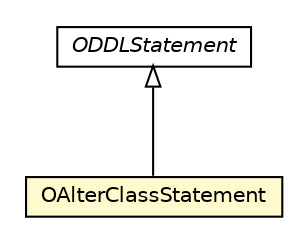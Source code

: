 #!/usr/local/bin/dot
#
# Class diagram 
# Generated by UMLGraph version R5_6-24-gf6e263 (http://www.umlgraph.org/)
#

digraph G {
	edge [fontname="Helvetica",fontsize=10,labelfontname="Helvetica",labelfontsize=10];
	node [fontname="Helvetica",fontsize=10,shape=plaintext];
	nodesep=0.25;
	ranksep=0.5;
	// com.orientechnologies.orient.core.sql.parser.ODDLStatement
	c1278066 [label=<<table title="com.orientechnologies.orient.core.sql.parser.ODDLStatement" border="0" cellborder="1" cellspacing="0" cellpadding="2" port="p" href="./ODDLStatement.html">
		<tr><td><table border="0" cellspacing="0" cellpadding="1">
<tr><td align="center" balign="center"><font face="Helvetica-Oblique"> ODDLStatement </font></td></tr>
		</table></td></tr>
		</table>>, URL="./ODDLStatement.html", fontname="Helvetica", fontcolor="black", fontsize=10.0];
	// com.orientechnologies.orient.core.sql.parser.OAlterClassStatement
	c1278216 [label=<<table title="com.orientechnologies.orient.core.sql.parser.OAlterClassStatement" border="0" cellborder="1" cellspacing="0" cellpadding="2" port="p" bgcolor="lemonChiffon" href="./OAlterClassStatement.html">
		<tr><td><table border="0" cellspacing="0" cellpadding="1">
<tr><td align="center" balign="center"> OAlterClassStatement </td></tr>
		</table></td></tr>
		</table>>, URL="./OAlterClassStatement.html", fontname="Helvetica", fontcolor="black", fontsize=10.0];
	//com.orientechnologies.orient.core.sql.parser.OAlterClassStatement extends com.orientechnologies.orient.core.sql.parser.ODDLStatement
	c1278066:p -> c1278216:p [dir=back,arrowtail=empty];
}

